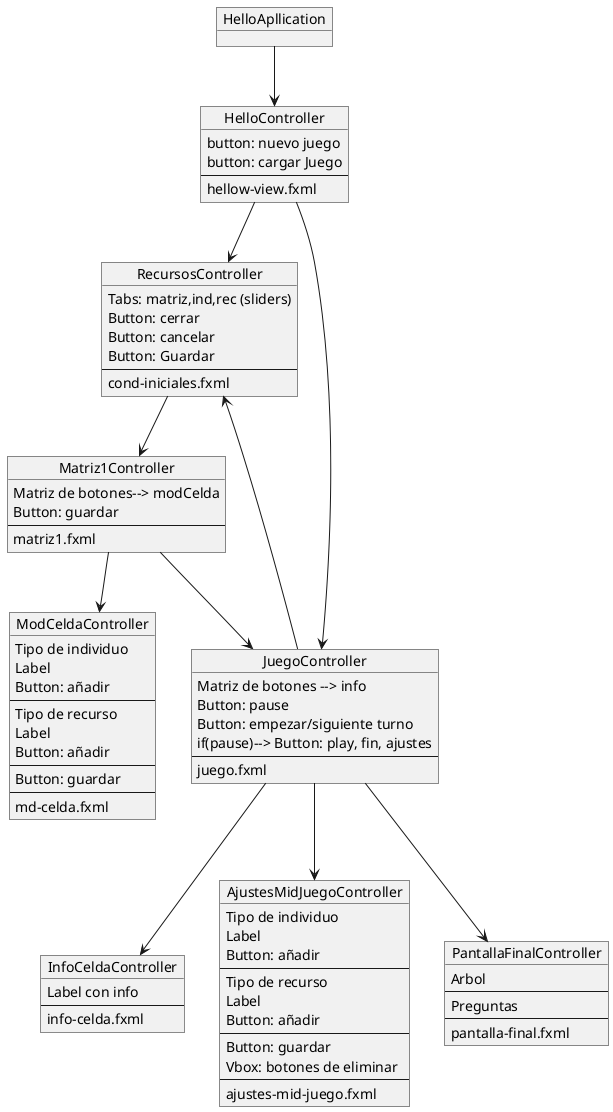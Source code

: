 @startuml
'https://plantuml.com/object-diagram


object RecursosController{
Tabs: matriz,ind,rec (sliders)
Button: cerrar
Button: cancelar
Button: Guardar
--
cond-iniciales.fxml
}
object JuegoController{
Matriz de botones --> info
Button: pause
Button: empezar/siguiente turno
if(pause)--> Button: play, fin, ajustes
--
juego.fxml
}

object Matriz1Controller{
Matriz de botones--> modCelda
Button: guardar
--
matriz1.fxml
}
object ModCeldaController{
Tipo de individuo
Label
Button: añadir
--
Tipo de recurso
Label
Button: añadir
--
Button: guardar
--
md-celda.fxml
}
object InfoCeldaController{
Label con info
--
info-celda.fxml
}
object AjustesMidJuegoController{
Tipo de individuo
Label
Button: añadir
--
Tipo de recurso
Label
Button: añadir
--
Button: guardar
Vbox: botones de eliminar
--
ajustes-mid-juego.fxml
}
object PantallaFinalController{
Arbol
--
Preguntas
--
pantalla-final.fxml
}
object HelloApllication
object HelloController{
button: nuevo juego
button: cargar Juego
--
hellow-view.fxml
}
HelloApllication --> HelloController
HelloController --> RecursosController
RecursosController --> Matriz1Controller
Matriz1Controller --> JuegoController
HelloController --> JuegoController
JuegoController --> InfoCeldaController
JuegoController --> AjustesMidJuegoController
JuegoController --> PantallaFinalController
Matriz1Controller --> ModCeldaController
JuegoController --> RecursosController



@enduml
